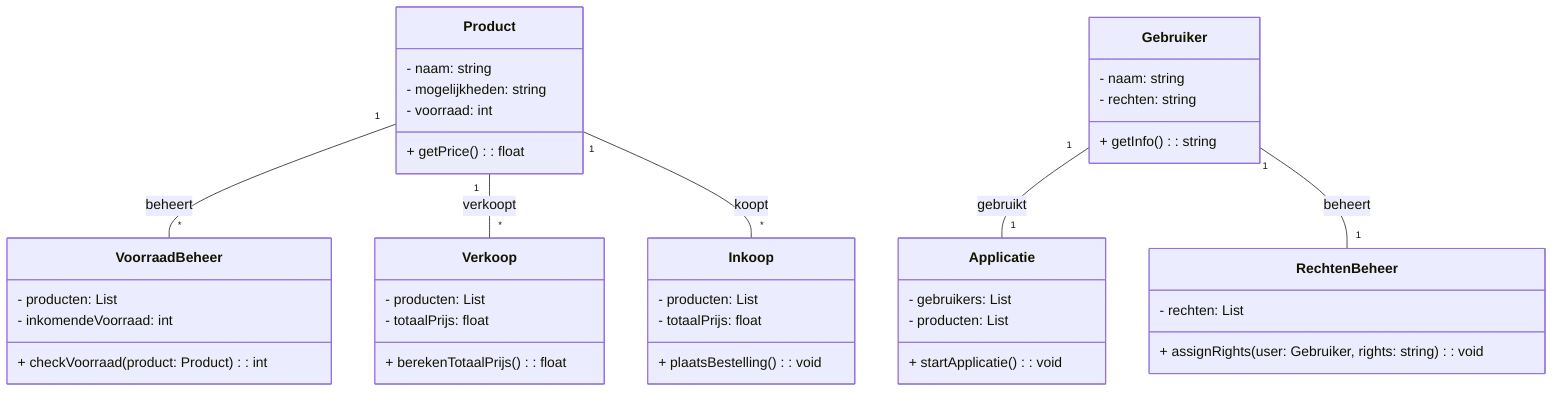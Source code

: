 classDiagram
    class Product {
        - naam: string
        - mogelijkheden: string
        - voorraad: int
        + getPrice(): float
    }

    class Gebruiker {
        - naam: string
        - rechten: string
        + getInfo(): string
    }

    class VoorraadBeheer {
        - producten: List<Product>
        - inkomendeVoorraad: int
        + checkVoorraad(product: Product): int
    }

    class Verkoop {
        - producten: List<Product>
        - totaalPrijs: float
        + berekenTotaalPrijs(): float
    }

    class Inkoop {
        - producten: List<Product>
        - totaalPrijs: float
        + plaatsBestelling(): void
    }

    class Applicatie {
        - gebruikers: List<Gebruiker>
        - producten: List<Product>
        + startApplicatie(): void
    }

    class RechtenBeheer {
        - rechten: List<string>
        + assignRights(user: Gebruiker, rights: string): void
    }

    Product "1" -- "*" VoorraadBeheer: beheert
    Product "1" -- "*" Verkoop: verkoopt
    Product "1" -- "*" Inkoop: koopt
    Gebruiker "1" -- "1" Applicatie: gebruikt
    Gebruiker "1" -- "1" RechtenBeheer: beheert


%%ik kan het zelf nog niet weergeven zie geen preview met rechtermuisknop daarom ook een screenshot
%%van de online gemaakte versie